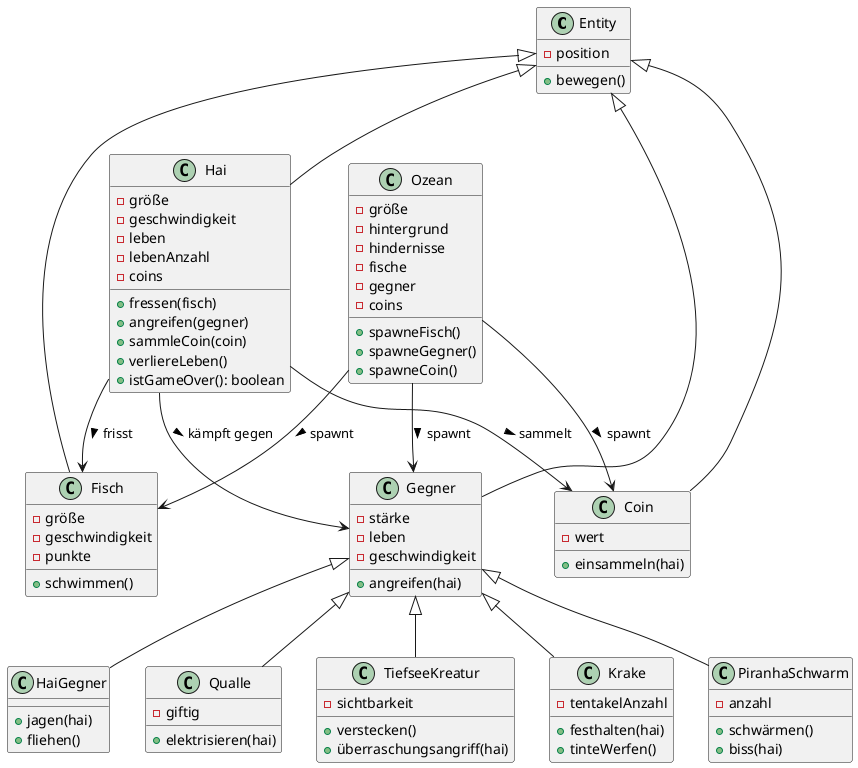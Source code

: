 @startuml
class Entity {
    - position
    + bewegen()
}

class Hai {
    - größe
    - geschwindigkeit
    - leben
    - lebenAnzahl
    - coins
    + fressen(fisch)
    + angreifen(gegner)
    + sammleCoin(coin)
    + verliereLeben()
    + istGameOver(): boolean
}

class Fisch {
    - größe
    - geschwindigkeit
    - punkte
    + schwimmen()
}

class Gegner {
    - stärke
    - leben
    - geschwindigkeit
    + angreifen(hai)
}

class HaiGegner {
    + jagen(hai)
    + fliehen()
}

class Qualle {
    - giftig
    + elektrisieren(hai)
}

class TiefseeKreatur {
    - sichtbarkeit
    + verstecken()
    + überraschungsangriff(hai)
}

class Krake {
    - tentakelAnzahl
    + festhalten(hai)
    + tinteWerfen()
}

class PiranhaSchwarm {
    - anzahl
    + schwärmen()
    + biss(hai)
}

class Coin {
    - wert
    + einsammeln(hai)
}

class Ozean {
    - größe
    - hintergrund
    - hindernisse
    - fische
    - gegner
    - coins
    + spawneFisch()
    + spawneGegner()
    + spawneCoin()
}

Entity <|-- Hai
Entity <|-- Fisch
Entity <|-- Gegner
Entity <|-- Coin

Gegner <|-- HaiGegner
Gegner <|-- Qualle
Gegner <|-- TiefseeKreatur
Gegner <|-- Krake
Gegner <|-- PiranhaSchwarm

Hai --> Fisch : frisst >
Hai --> Gegner : kämpft gegen >
Hai --> Coin : sammelt >
Ozean --> Fisch : spawnt >
Ozean --> Gegner : spawnt >
Ozean --> Coin : spawnt >
@enduml
